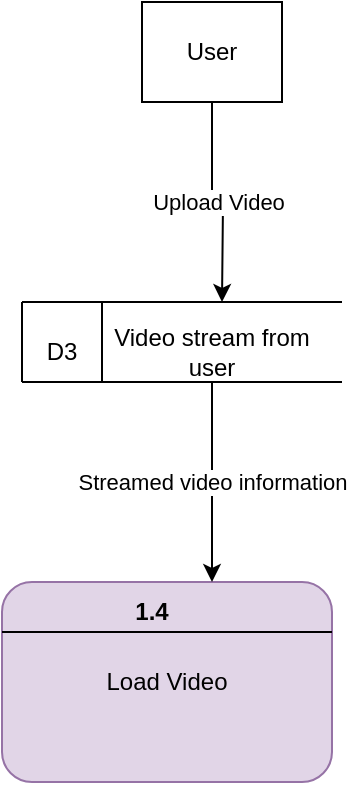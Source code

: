 <mxfile version="20.1.3" type="github">
  <diagram id="8N1XIdsjAgXzzv-fAlCM" name="Page-1">
    <mxGraphModel dx="1422" dy="794" grid="1" gridSize="10" guides="1" tooltips="1" connect="1" arrows="1" fold="1" page="1" pageScale="1" pageWidth="850" pageHeight="1100" math="0" shadow="0">
      <root>
        <mxCell id="0" />
        <mxCell id="1" parent="0" />
        <mxCell id="FOKqe2SG75QS7OcgNgVC-11" value="Upload Video" style="edgeStyle=orthogonalEdgeStyle;rounded=0;orthogonalLoop=1;jettySize=auto;html=1;" edge="1" parent="1" source="FOKqe2SG75QS7OcgNgVC-1">
          <mxGeometry relative="1" as="geometry">
            <mxPoint x="420" y="440" as="targetPoint" />
          </mxGeometry>
        </mxCell>
        <mxCell id="FOKqe2SG75QS7OcgNgVC-1" value="User" style="rounded=0;whiteSpace=wrap;html=1;" vertex="1" parent="1">
          <mxGeometry x="380" y="290" width="70" height="50" as="geometry" />
        </mxCell>
        <mxCell id="FOKqe2SG75QS7OcgNgVC-10" value="" style="group" vertex="1" connectable="0" parent="1">
          <mxGeometry x="310" y="440" width="170" height="40" as="geometry" />
        </mxCell>
        <mxCell id="FOKqe2SG75QS7OcgNgVC-2" value="" style="endArrow=none;html=1;rounded=0;" edge="1" parent="FOKqe2SG75QS7OcgNgVC-10">
          <mxGeometry width="50" height="50" relative="1" as="geometry">
            <mxPoint x="10" y="40" as="sourcePoint" />
            <mxPoint x="10" as="targetPoint" />
          </mxGeometry>
        </mxCell>
        <mxCell id="FOKqe2SG75QS7OcgNgVC-3" value="" style="endArrow=none;html=1;rounded=0;" edge="1" parent="FOKqe2SG75QS7OcgNgVC-10">
          <mxGeometry width="50" height="50" relative="1" as="geometry">
            <mxPoint x="50" as="sourcePoint" />
            <mxPoint x="10" as="targetPoint" />
          </mxGeometry>
        </mxCell>
        <mxCell id="FOKqe2SG75QS7OcgNgVC-4" value="" style="endArrow=none;html=1;rounded=0;" edge="1" parent="FOKqe2SG75QS7OcgNgVC-10">
          <mxGeometry width="50" height="50" relative="1" as="geometry">
            <mxPoint x="50" y="40" as="sourcePoint" />
            <mxPoint x="10" y="40" as="targetPoint" />
          </mxGeometry>
        </mxCell>
        <mxCell id="FOKqe2SG75QS7OcgNgVC-5" value="" style="endArrow=none;html=1;rounded=0;" edge="1" parent="FOKqe2SG75QS7OcgNgVC-10">
          <mxGeometry width="50" height="50" relative="1" as="geometry">
            <mxPoint x="50" as="sourcePoint" />
            <mxPoint x="50" y="40" as="targetPoint" />
          </mxGeometry>
        </mxCell>
        <mxCell id="FOKqe2SG75QS7OcgNgVC-6" value="" style="endArrow=none;html=1;rounded=0;" edge="1" parent="FOKqe2SG75QS7OcgNgVC-10">
          <mxGeometry width="50" height="50" relative="1" as="geometry">
            <mxPoint x="170" as="sourcePoint" />
            <mxPoint x="50" as="targetPoint" />
          </mxGeometry>
        </mxCell>
        <mxCell id="FOKqe2SG75QS7OcgNgVC-7" value="" style="endArrow=none;html=1;rounded=0;" edge="1" parent="FOKqe2SG75QS7OcgNgVC-10">
          <mxGeometry width="50" height="50" relative="1" as="geometry">
            <mxPoint x="170" y="40" as="sourcePoint" />
            <mxPoint x="50" y="40" as="targetPoint" />
          </mxGeometry>
        </mxCell>
        <mxCell id="FOKqe2SG75QS7OcgNgVC-8" value="D3" style="text;html=1;strokeColor=none;fillColor=none;align=center;verticalAlign=middle;whiteSpace=wrap;rounded=0;" vertex="1" parent="FOKqe2SG75QS7OcgNgVC-10">
          <mxGeometry y="10" width="60" height="30" as="geometry" />
        </mxCell>
        <mxCell id="FOKqe2SG75QS7OcgNgVC-9" value="Video stream from user" style="text;html=1;strokeColor=none;fillColor=none;align=center;verticalAlign=middle;whiteSpace=wrap;rounded=0;" vertex="1" parent="FOKqe2SG75QS7OcgNgVC-10">
          <mxGeometry x="50" y="10" width="110" height="30" as="geometry" />
        </mxCell>
        <mxCell id="FOKqe2SG75QS7OcgNgVC-15" value="" style="group" vertex="1" connectable="0" parent="1">
          <mxGeometry x="310" y="580" width="165" height="100" as="geometry" />
        </mxCell>
        <mxCell id="FOKqe2SG75QS7OcgNgVC-12" value="Load Video" style="rounded=1;whiteSpace=wrap;html=1;fillColor=#e1d5e7;strokeColor=#9673a6;" vertex="1" parent="FOKqe2SG75QS7OcgNgVC-15">
          <mxGeometry width="165" height="100" as="geometry" />
        </mxCell>
        <mxCell id="FOKqe2SG75QS7OcgNgVC-13" value="" style="endArrow=none;html=1;rounded=0;entryX=1;entryY=0.25;entryDx=0;entryDy=0;exitX=0;exitY=0.25;exitDx=0;exitDy=0;" edge="1" parent="FOKqe2SG75QS7OcgNgVC-15" source="FOKqe2SG75QS7OcgNgVC-12" target="FOKqe2SG75QS7OcgNgVC-12">
          <mxGeometry width="50" height="50" relative="1" as="geometry">
            <mxPoint x="25" y="-60" as="sourcePoint" />
            <mxPoint x="75" y="-110" as="targetPoint" />
          </mxGeometry>
        </mxCell>
        <mxCell id="FOKqe2SG75QS7OcgNgVC-14" value="&lt;b&gt;1.4&lt;/b&gt;" style="text;html=1;strokeColor=none;fillColor=none;align=center;verticalAlign=middle;whiteSpace=wrap;rounded=0;" vertex="1" parent="FOKqe2SG75QS7OcgNgVC-15">
          <mxGeometry x="45" width="60" height="30" as="geometry" />
        </mxCell>
        <mxCell id="FOKqe2SG75QS7OcgNgVC-16" value="Streamed video information" style="edgeStyle=orthogonalEdgeStyle;rounded=0;orthogonalLoop=1;jettySize=auto;html=1;entryX=1;entryY=0;entryDx=0;entryDy=0;" edge="1" parent="1" source="FOKqe2SG75QS7OcgNgVC-9" target="FOKqe2SG75QS7OcgNgVC-14">
          <mxGeometry relative="1" as="geometry" />
        </mxCell>
      </root>
    </mxGraphModel>
  </diagram>
</mxfile>
